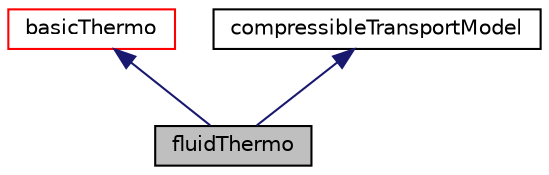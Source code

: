 digraph "fluidThermo"
{
  bgcolor="transparent";
  edge [fontname="Helvetica",fontsize="10",labelfontname="Helvetica",labelfontsize="10"];
  node [fontname="Helvetica",fontsize="10",shape=record];
  Node1 [label="fluidThermo",height=0.2,width=0.4,color="black", fillcolor="grey75", style="filled", fontcolor="black"];
  Node2 -> Node1 [dir="back",color="midnightblue",fontsize="10",style="solid",fontname="Helvetica"];
  Node2 [label="basicThermo",height=0.2,width=0.4,color="red",URL="$a00124.html",tooltip="Abstract base-class for fluid and solid thermodynamic properties. "];
  Node3 -> Node1 [dir="back",color="midnightblue",fontsize="10",style="solid",fontname="Helvetica"];
  Node3 [label="compressibleTransportModel",height=0.2,width=0.4,color="black",URL="$a00338.html",tooltip="Base-class for all transport models used by the compressible turbulence models. "];
}
